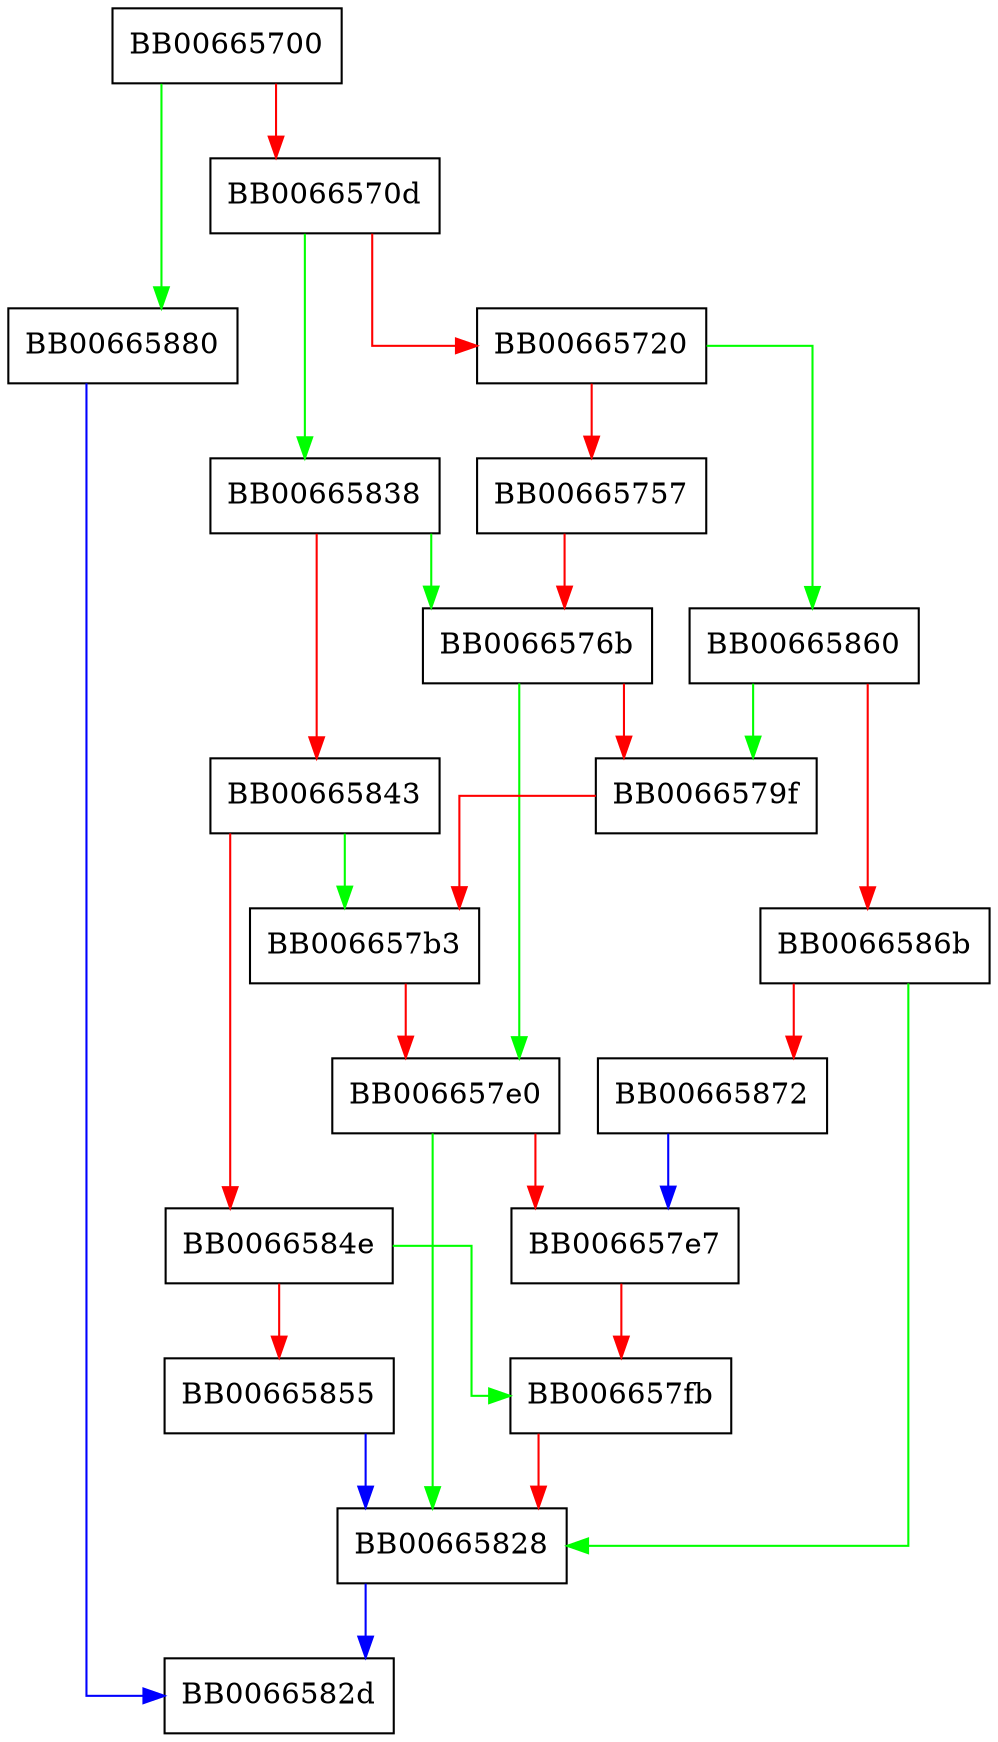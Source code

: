 digraph i2r_issuer_sign_tool {
  node [shape="box"];
  graph [splines=ortho];
  BB00665700 -> BB00665880 [color="green"];
  BB00665700 -> BB0066570d [color="red"];
  BB0066570d -> BB00665838 [color="green"];
  BB0066570d -> BB00665720 [color="red"];
  BB00665720 -> BB00665860 [color="green"];
  BB00665720 -> BB00665757 [color="red"];
  BB00665757 -> BB0066576b [color="red"];
  BB0066576b -> BB006657e0 [color="green"];
  BB0066576b -> BB0066579f [color="red"];
  BB0066579f -> BB006657b3 [color="red"];
  BB006657b3 -> BB006657e0 [color="red"];
  BB006657e0 -> BB00665828 [color="green"];
  BB006657e0 -> BB006657e7 [color="red"];
  BB006657e7 -> BB006657fb [color="red"];
  BB006657fb -> BB00665828 [color="red"];
  BB00665828 -> BB0066582d [color="blue"];
  BB00665838 -> BB0066576b [color="green"];
  BB00665838 -> BB00665843 [color="red"];
  BB00665843 -> BB006657b3 [color="green"];
  BB00665843 -> BB0066584e [color="red"];
  BB0066584e -> BB006657fb [color="green"];
  BB0066584e -> BB00665855 [color="red"];
  BB00665855 -> BB00665828 [color="blue"];
  BB00665860 -> BB0066579f [color="green"];
  BB00665860 -> BB0066586b [color="red"];
  BB0066586b -> BB00665828 [color="green"];
  BB0066586b -> BB00665872 [color="red"];
  BB00665872 -> BB006657e7 [color="blue"];
  BB00665880 -> BB0066582d [color="blue"];
}